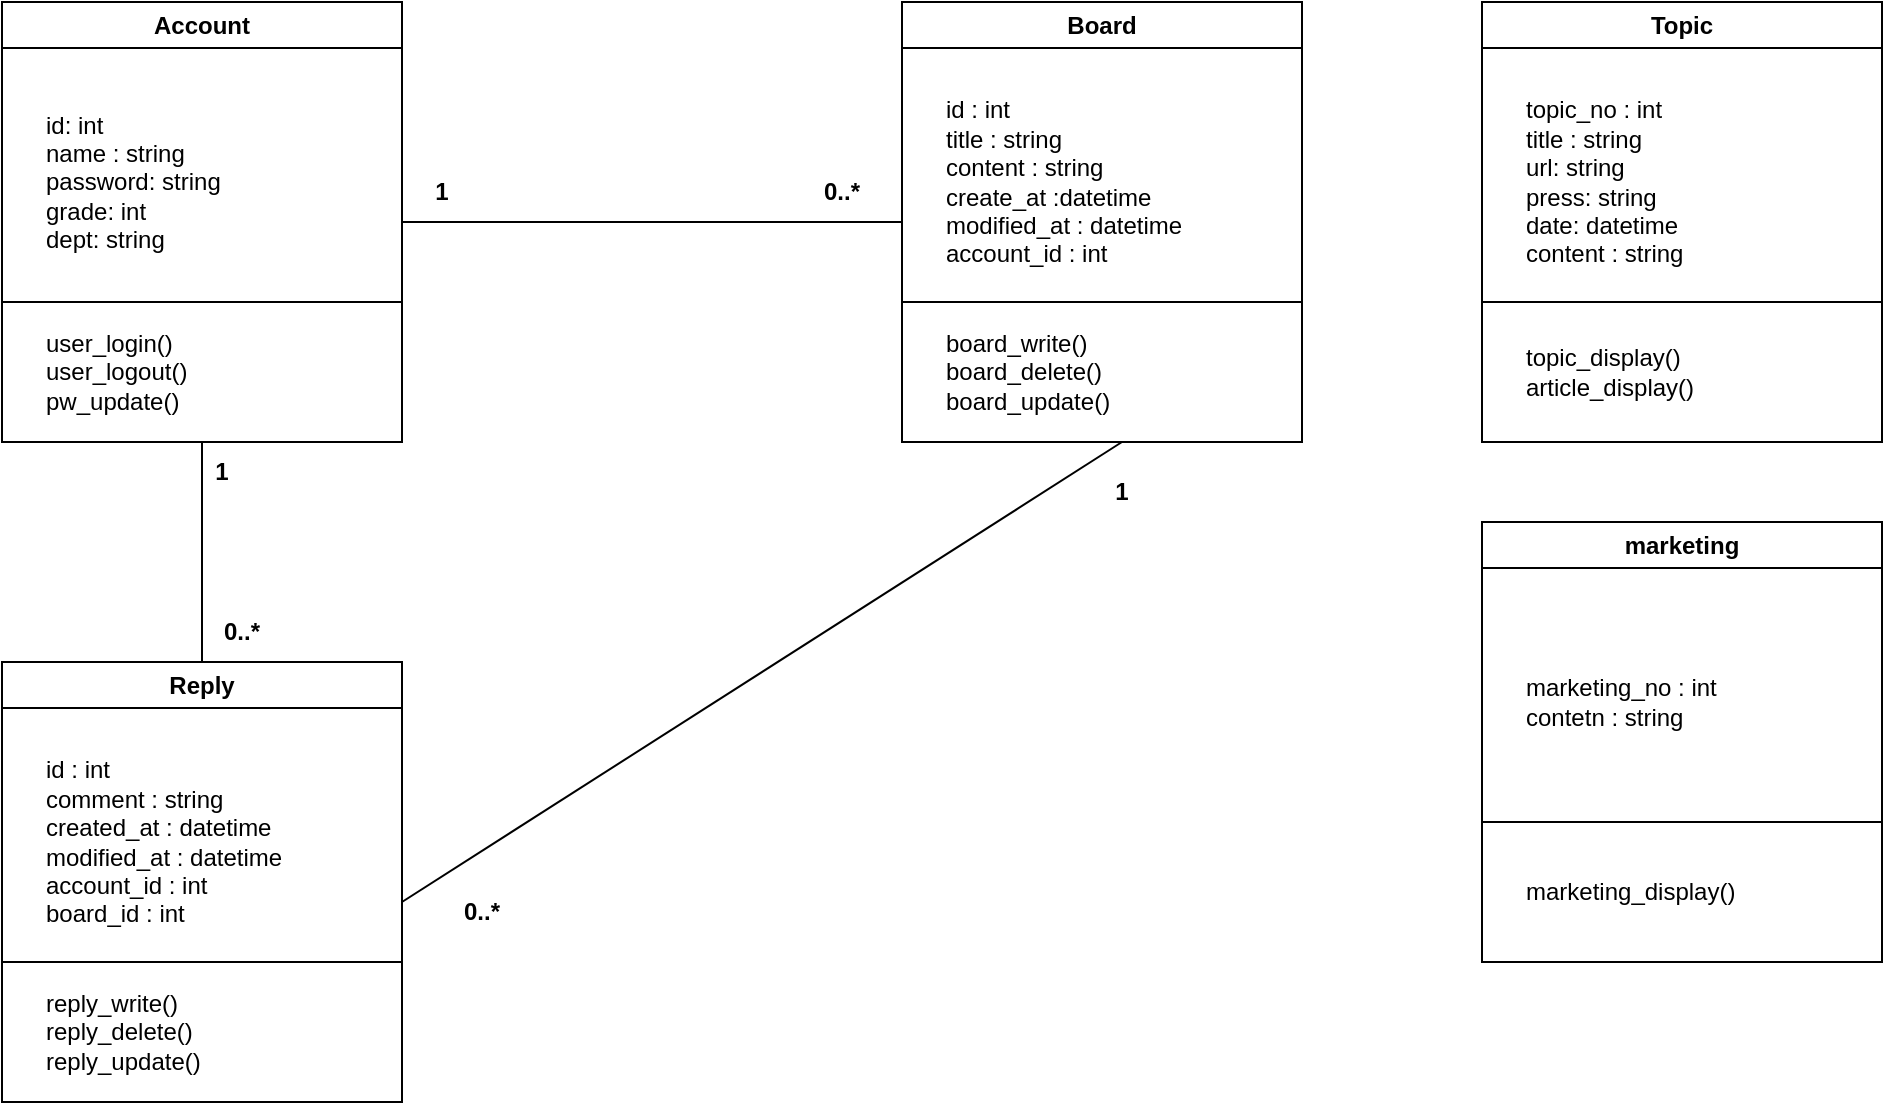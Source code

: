 <mxfile version="21.6.8" type="github">
  <diagram name="페이지-1" id="3l_TX173V35YOyoUV0Ur">
    <mxGraphModel dx="1345" dy="2253" grid="1" gridSize="10" guides="1" tooltips="1" connect="1" arrows="1" fold="1" page="1" pageScale="1" pageWidth="827" pageHeight="1169" math="0" shadow="0">
      <root>
        <mxCell id="0" />
        <mxCell id="1" parent="0" />
        <mxCell id="VlyJxicDCmSpOdVswnm8-1" value="Account" style="swimlane;whiteSpace=wrap;html=1;" parent="1" vertex="1">
          <mxGeometry x="80" y="80" width="200" height="220" as="geometry" />
        </mxCell>
        <mxCell id="VlyJxicDCmSpOdVswnm8-3" value="&lt;div&gt;id: int&lt;/div&gt;&lt;div&gt;name : string&lt;/div&gt;&lt;div&gt;password: string&lt;/div&gt;&lt;div&gt;grade: int&lt;/div&gt;&lt;div&gt;dept: string&lt;/div&gt;" style="text;html=1;align=left;verticalAlign=middle;resizable=0;points=[];autosize=1;strokeColor=none;fillColor=none;" parent="VlyJxicDCmSpOdVswnm8-1" vertex="1">
          <mxGeometry x="20" y="45" width="110" height="90" as="geometry" />
        </mxCell>
        <mxCell id="VlyJxicDCmSpOdVswnm8-9" value="&lt;div&gt;user_login()&lt;/div&gt;&lt;div&gt;user_logout()&lt;/div&gt;&lt;div&gt;pw_update()&lt;/div&gt;" style="text;html=1;strokeColor=none;fillColor=none;align=left;verticalAlign=middle;whiteSpace=wrap;rounded=0;" parent="VlyJxicDCmSpOdVswnm8-1" vertex="1">
          <mxGeometry x="20" y="170" width="60" height="30" as="geometry" />
        </mxCell>
        <mxCell id="VlyJxicDCmSpOdVswnm8-8" value="" style="endArrow=none;html=1;rounded=0;" parent="VlyJxicDCmSpOdVswnm8-1" edge="1">
          <mxGeometry width="50" height="50" relative="1" as="geometry">
            <mxPoint x="200" y="150" as="sourcePoint" />
            <mxPoint y="150" as="targetPoint" />
          </mxGeometry>
        </mxCell>
        <mxCell id="VlyJxicDCmSpOdVswnm8-10" value="Reply" style="swimlane;whiteSpace=wrap;html=1;" parent="1" vertex="1">
          <mxGeometry x="80" y="410" width="200" height="220" as="geometry" />
        </mxCell>
        <mxCell id="VlyJxicDCmSpOdVswnm8-11" value="&lt;div&gt;id : int&lt;/div&gt;&lt;div&gt;comment : string&lt;/div&gt;&lt;div&gt;created_at : datetime&lt;/div&gt;&lt;div&gt;modified_at : datetime&lt;/div&gt;&lt;div&gt;account_id : int&lt;/div&gt;&lt;div&gt;board_id : int&lt;/div&gt;" style="text;html=1;align=left;verticalAlign=middle;resizable=0;points=[];autosize=1;strokeColor=none;fillColor=none;" parent="VlyJxicDCmSpOdVswnm8-10" vertex="1">
          <mxGeometry x="20" y="40" width="140" height="100" as="geometry" />
        </mxCell>
        <mxCell id="VlyJxicDCmSpOdVswnm8-12" value="&lt;div&gt;reply_write()&lt;/div&gt;&lt;div&gt;reply_delete()&lt;/div&gt;&lt;div&gt;reply_update()&lt;/div&gt;" style="text;html=1;strokeColor=none;fillColor=none;align=left;verticalAlign=middle;whiteSpace=wrap;rounded=0;" parent="VlyJxicDCmSpOdVswnm8-10" vertex="1">
          <mxGeometry x="20" y="170" width="60" height="30" as="geometry" />
        </mxCell>
        <mxCell id="VlyJxicDCmSpOdVswnm8-17" value="" style="endArrow=none;html=1;rounded=0;" parent="VlyJxicDCmSpOdVswnm8-10" edge="1">
          <mxGeometry width="50" height="50" relative="1" as="geometry">
            <mxPoint x="200" y="150" as="sourcePoint" />
            <mxPoint y="150" as="targetPoint" />
          </mxGeometry>
        </mxCell>
        <mxCell id="VlyJxicDCmSpOdVswnm8-13" value="Board" style="swimlane;whiteSpace=wrap;html=1;" parent="1" vertex="1">
          <mxGeometry x="530" y="80" width="200" height="220" as="geometry" />
        </mxCell>
        <mxCell id="VlyJxicDCmSpOdVswnm8-14" value="id : int&lt;br&gt;title : string&lt;br&gt;content : string&lt;br&gt;create_at :datetime&lt;br&gt;modified_at : datetime&amp;nbsp;&lt;br&gt;account_id : int" style="text;html=1;align=left;verticalAlign=middle;resizable=0;points=[];autosize=1;strokeColor=none;fillColor=none;" parent="VlyJxicDCmSpOdVswnm8-13" vertex="1">
          <mxGeometry x="20" y="40" width="140" height="100" as="geometry" />
        </mxCell>
        <mxCell id="VlyJxicDCmSpOdVswnm8-15" value="board_write()&lt;br&gt;board_delete()&lt;br&gt;board_update()" style="text;html=1;strokeColor=none;fillColor=none;align=left;verticalAlign=middle;whiteSpace=wrap;rounded=0;" parent="VlyJxicDCmSpOdVswnm8-13" vertex="1">
          <mxGeometry x="20" y="170" width="60" height="30" as="geometry" />
        </mxCell>
        <mxCell id="VlyJxicDCmSpOdVswnm8-16" value="" style="endArrow=none;html=1;rounded=0;" parent="VlyJxicDCmSpOdVswnm8-13" edge="1">
          <mxGeometry width="50" height="50" relative="1" as="geometry">
            <mxPoint x="200" y="150" as="sourcePoint" />
            <mxPoint y="150" as="targetPoint" />
          </mxGeometry>
        </mxCell>
        <mxCell id="VlyJxicDCmSpOdVswnm8-19" value="" style="endArrow=none;html=1;rounded=0;exitX=1;exitY=0.5;exitDx=0;exitDy=0;entryX=0;entryY=0.5;entryDx=0;entryDy=0;" parent="1" source="VlyJxicDCmSpOdVswnm8-1" target="VlyJxicDCmSpOdVswnm8-13" edge="1">
          <mxGeometry width="50" height="50" relative="1" as="geometry">
            <mxPoint x="390" y="220" as="sourcePoint" />
            <mxPoint x="440" y="170" as="targetPoint" />
          </mxGeometry>
        </mxCell>
        <mxCell id="VlyJxicDCmSpOdVswnm8-20" value="&lt;b&gt;1&lt;/b&gt;" style="text;html=1;strokeColor=none;fillColor=none;align=center;verticalAlign=middle;whiteSpace=wrap;rounded=0;" parent="1" vertex="1">
          <mxGeometry x="270" y="160" width="60" height="30" as="geometry" />
        </mxCell>
        <mxCell id="VlyJxicDCmSpOdVswnm8-21" value="&lt;b&gt;0..*&lt;/b&gt;" style="text;html=1;strokeColor=none;fillColor=none;align=center;verticalAlign=middle;whiteSpace=wrap;rounded=0;" parent="1" vertex="1">
          <mxGeometry x="470" y="160" width="60" height="30" as="geometry" />
        </mxCell>
        <mxCell id="VlyJxicDCmSpOdVswnm8-24" value="" style="endArrow=none;html=1;rounded=0;exitX=0.5;exitY=0;exitDx=0;exitDy=0;" parent="1" source="VlyJxicDCmSpOdVswnm8-10" edge="1">
          <mxGeometry width="50" height="50" relative="1" as="geometry">
            <mxPoint x="170" y="400" as="sourcePoint" />
            <mxPoint x="180" y="300" as="targetPoint" />
          </mxGeometry>
        </mxCell>
        <mxCell id="VlyJxicDCmSpOdVswnm8-25" value="&lt;b&gt;1&lt;/b&gt;" style="text;html=1;strokeColor=none;fillColor=none;align=center;verticalAlign=middle;whiteSpace=wrap;rounded=0;" parent="1" vertex="1">
          <mxGeometry x="160" y="300" width="60" height="30" as="geometry" />
        </mxCell>
        <mxCell id="VlyJxicDCmSpOdVswnm8-26" value="&lt;b&gt;0..*&lt;/b&gt;" style="text;html=1;strokeColor=none;fillColor=none;align=center;verticalAlign=middle;whiteSpace=wrap;rounded=0;" parent="1" vertex="1">
          <mxGeometry x="170" y="380" width="60" height="30" as="geometry" />
        </mxCell>
        <mxCell id="VlyJxicDCmSpOdVswnm8-27" value="" style="endArrow=none;html=1;rounded=0;" parent="1" edge="1">
          <mxGeometry width="50" height="50" relative="1" as="geometry">
            <mxPoint x="280" y="530" as="sourcePoint" />
            <mxPoint x="640" y="300" as="targetPoint" />
          </mxGeometry>
        </mxCell>
        <mxCell id="VlyJxicDCmSpOdVswnm8-28" value="&lt;b&gt;0..*&lt;/b&gt;" style="text;html=1;strokeColor=none;fillColor=none;align=center;verticalAlign=middle;whiteSpace=wrap;rounded=0;" parent="1" vertex="1">
          <mxGeometry x="290" y="520" width="60" height="30" as="geometry" />
        </mxCell>
        <mxCell id="VlyJxicDCmSpOdVswnm8-29" value="&lt;b&gt;1&lt;/b&gt;" style="text;html=1;strokeColor=none;fillColor=none;align=center;verticalAlign=middle;whiteSpace=wrap;rounded=0;" parent="1" vertex="1">
          <mxGeometry x="610" y="310" width="60" height="30" as="geometry" />
        </mxCell>
        <mxCell id="DwBi-YwnyckmTDghMK3m-1" value="Topic" style="swimlane;whiteSpace=wrap;html=1;" vertex="1" parent="1">
          <mxGeometry x="820" y="80" width="200" height="220" as="geometry" />
        </mxCell>
        <mxCell id="DwBi-YwnyckmTDghMK3m-2" value="topic_no : int&lt;br&gt;title : string&lt;br&gt;url: string&lt;br&gt;press: string&lt;br&gt;date: datetime&amp;nbsp;&lt;br&gt;content : string" style="text;html=1;align=left;verticalAlign=middle;resizable=0;points=[];autosize=1;strokeColor=none;fillColor=none;" vertex="1" parent="DwBi-YwnyckmTDghMK3m-1">
          <mxGeometry x="20" y="40" width="100" height="100" as="geometry" />
        </mxCell>
        <mxCell id="DwBi-YwnyckmTDghMK3m-3" value="topic_display()&lt;br&gt;article_display()" style="text;html=1;strokeColor=none;fillColor=none;align=left;verticalAlign=middle;whiteSpace=wrap;rounded=0;" vertex="1" parent="DwBi-YwnyckmTDghMK3m-1">
          <mxGeometry x="20" y="170" width="60" height="30" as="geometry" />
        </mxCell>
        <mxCell id="DwBi-YwnyckmTDghMK3m-4" value="" style="endArrow=none;html=1;rounded=0;" edge="1" parent="DwBi-YwnyckmTDghMK3m-1">
          <mxGeometry width="50" height="50" relative="1" as="geometry">
            <mxPoint x="200" y="150" as="sourcePoint" />
            <mxPoint y="150" as="targetPoint" />
          </mxGeometry>
        </mxCell>
        <mxCell id="DwBi-YwnyckmTDghMK3m-5" value="marketing" style="swimlane;whiteSpace=wrap;html=1;" vertex="1" parent="1">
          <mxGeometry x="820" y="340" width="200" height="220" as="geometry" />
        </mxCell>
        <mxCell id="DwBi-YwnyckmTDghMK3m-6" value="marketing_no : int&lt;br&gt;contetn : string" style="text;html=1;align=left;verticalAlign=middle;resizable=0;points=[];autosize=1;strokeColor=none;fillColor=none;" vertex="1" parent="DwBi-YwnyckmTDghMK3m-5">
          <mxGeometry x="20" y="70" width="120" height="40" as="geometry" />
        </mxCell>
        <mxCell id="DwBi-YwnyckmTDghMK3m-7" value="marketing_display()" style="text;html=1;strokeColor=none;fillColor=none;align=left;verticalAlign=middle;whiteSpace=wrap;rounded=0;" vertex="1" parent="DwBi-YwnyckmTDghMK3m-5">
          <mxGeometry x="20" y="170" width="60" height="30" as="geometry" />
        </mxCell>
        <mxCell id="DwBi-YwnyckmTDghMK3m-8" value="" style="endArrow=none;html=1;rounded=0;" edge="1" parent="DwBi-YwnyckmTDghMK3m-5">
          <mxGeometry width="50" height="50" relative="1" as="geometry">
            <mxPoint x="200" y="150" as="sourcePoint" />
            <mxPoint y="150" as="targetPoint" />
          </mxGeometry>
        </mxCell>
      </root>
    </mxGraphModel>
  </diagram>
</mxfile>
